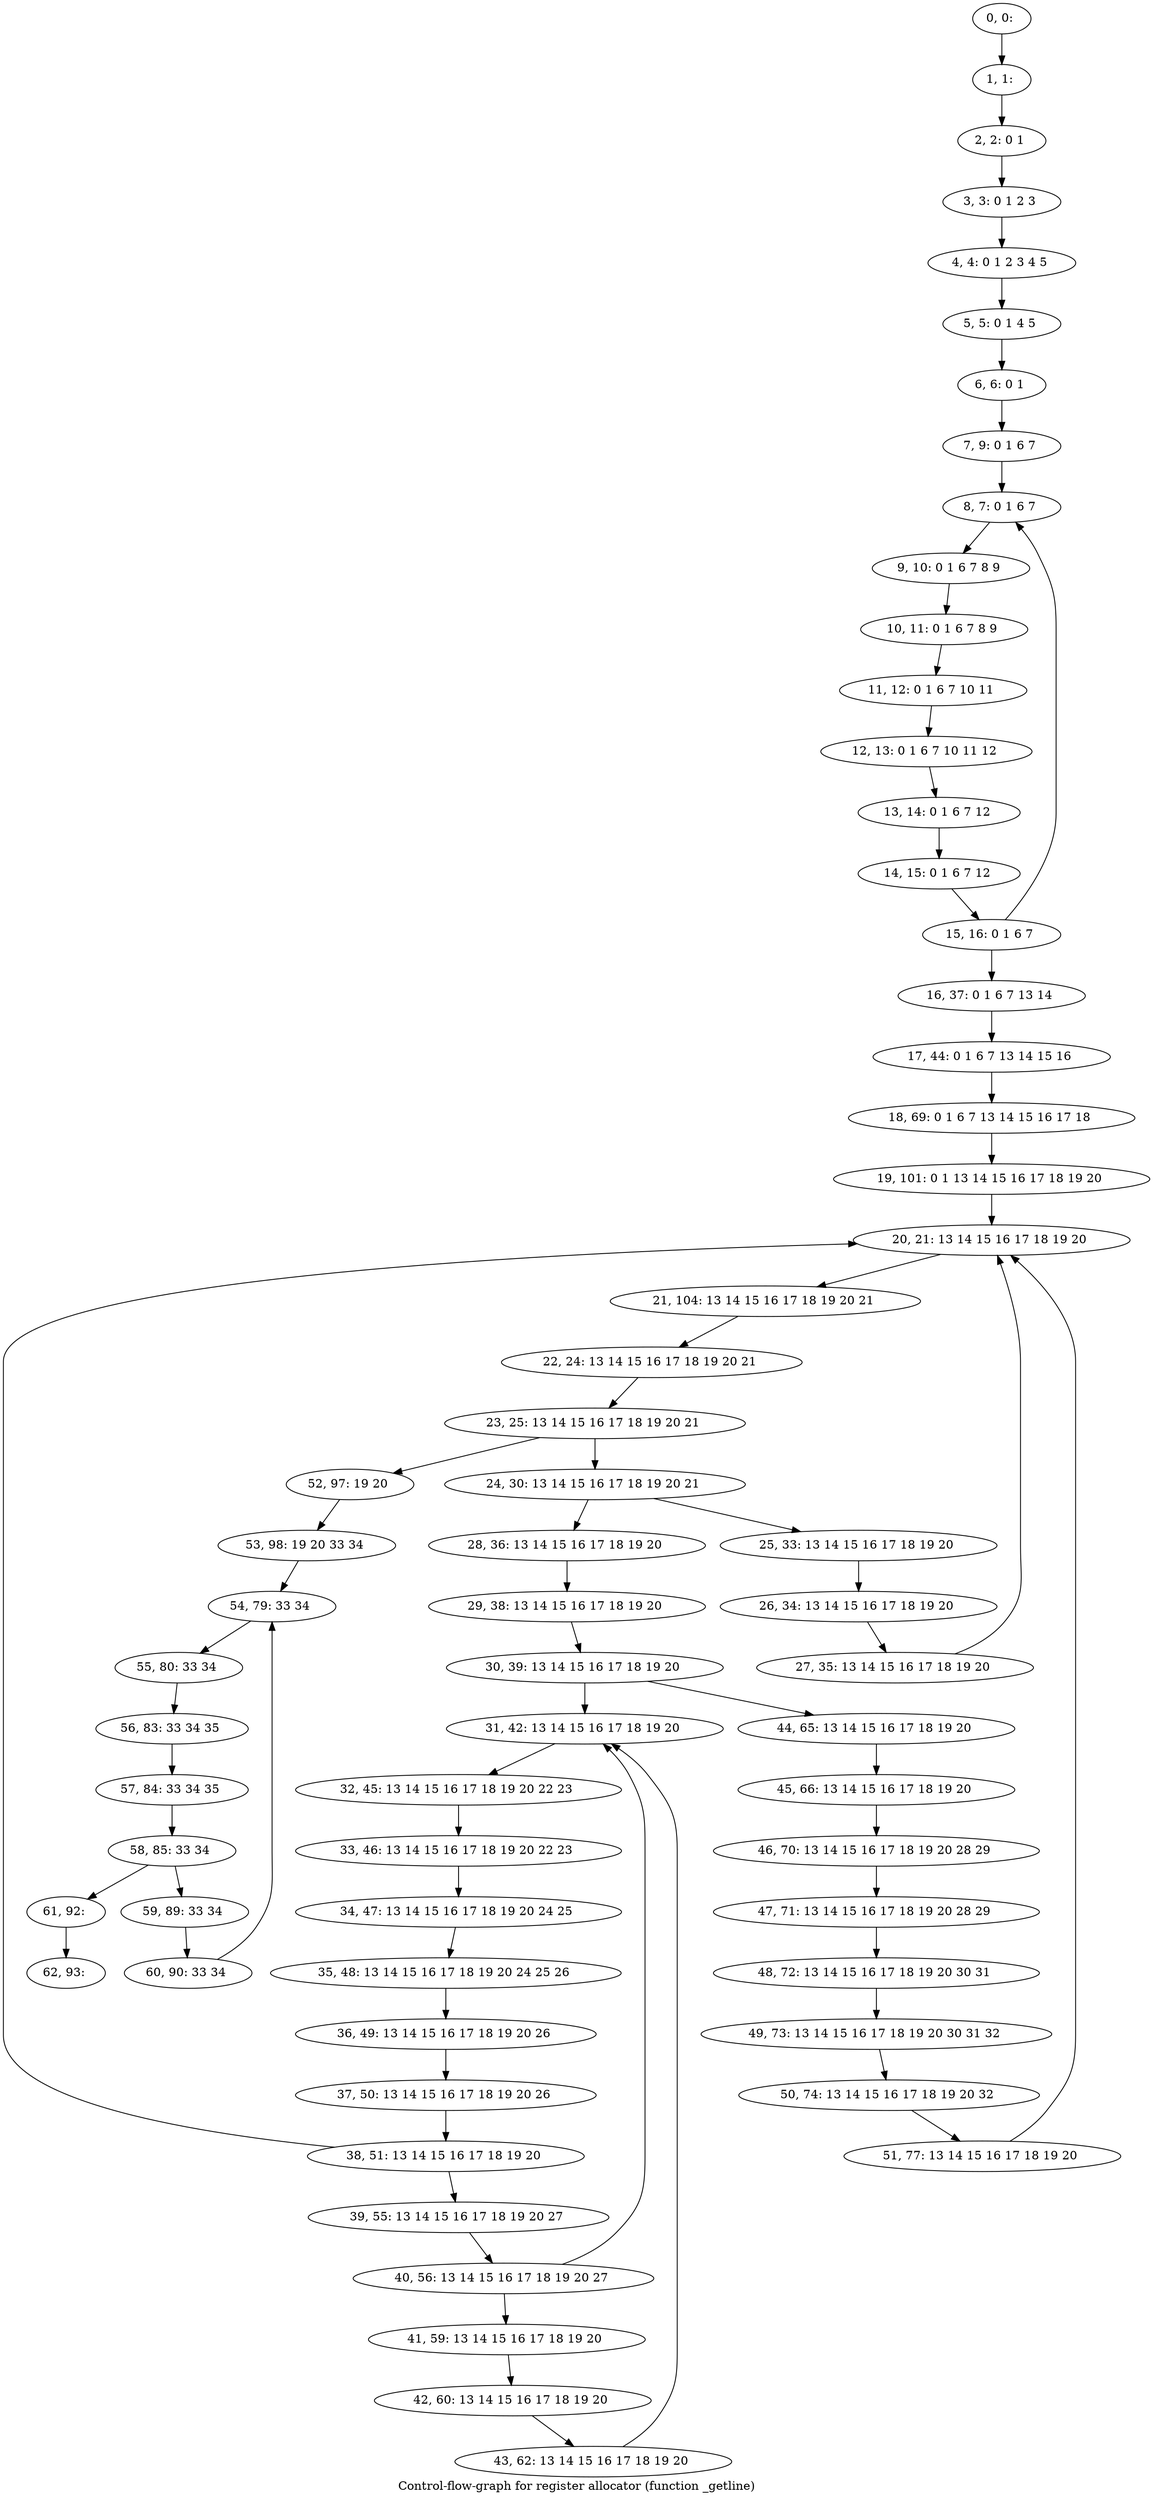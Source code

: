 digraph G {
graph [label="Control-flow-graph for register allocator (function _getline)"]
0[label="0, 0: "];
1[label="1, 1: "];
2[label="2, 2: 0 1 "];
3[label="3, 3: 0 1 2 3 "];
4[label="4, 4: 0 1 2 3 4 5 "];
5[label="5, 5: 0 1 4 5 "];
6[label="6, 6: 0 1 "];
7[label="7, 9: 0 1 6 7 "];
8[label="8, 7: 0 1 6 7 "];
9[label="9, 10: 0 1 6 7 8 9 "];
10[label="10, 11: 0 1 6 7 8 9 "];
11[label="11, 12: 0 1 6 7 10 11 "];
12[label="12, 13: 0 1 6 7 10 11 12 "];
13[label="13, 14: 0 1 6 7 12 "];
14[label="14, 15: 0 1 6 7 12 "];
15[label="15, 16: 0 1 6 7 "];
16[label="16, 37: 0 1 6 7 13 14 "];
17[label="17, 44: 0 1 6 7 13 14 15 16 "];
18[label="18, 69: 0 1 6 7 13 14 15 16 17 18 "];
19[label="19, 101: 0 1 13 14 15 16 17 18 19 20 "];
20[label="20, 21: 13 14 15 16 17 18 19 20 "];
21[label="21, 104: 13 14 15 16 17 18 19 20 21 "];
22[label="22, 24: 13 14 15 16 17 18 19 20 21 "];
23[label="23, 25: 13 14 15 16 17 18 19 20 21 "];
24[label="24, 30: 13 14 15 16 17 18 19 20 21 "];
25[label="25, 33: 13 14 15 16 17 18 19 20 "];
26[label="26, 34: 13 14 15 16 17 18 19 20 "];
27[label="27, 35: 13 14 15 16 17 18 19 20 "];
28[label="28, 36: 13 14 15 16 17 18 19 20 "];
29[label="29, 38: 13 14 15 16 17 18 19 20 "];
30[label="30, 39: 13 14 15 16 17 18 19 20 "];
31[label="31, 42: 13 14 15 16 17 18 19 20 "];
32[label="32, 45: 13 14 15 16 17 18 19 20 22 23 "];
33[label="33, 46: 13 14 15 16 17 18 19 20 22 23 "];
34[label="34, 47: 13 14 15 16 17 18 19 20 24 25 "];
35[label="35, 48: 13 14 15 16 17 18 19 20 24 25 26 "];
36[label="36, 49: 13 14 15 16 17 18 19 20 26 "];
37[label="37, 50: 13 14 15 16 17 18 19 20 26 "];
38[label="38, 51: 13 14 15 16 17 18 19 20 "];
39[label="39, 55: 13 14 15 16 17 18 19 20 27 "];
40[label="40, 56: 13 14 15 16 17 18 19 20 27 "];
41[label="41, 59: 13 14 15 16 17 18 19 20 "];
42[label="42, 60: 13 14 15 16 17 18 19 20 "];
43[label="43, 62: 13 14 15 16 17 18 19 20 "];
44[label="44, 65: 13 14 15 16 17 18 19 20 "];
45[label="45, 66: 13 14 15 16 17 18 19 20 "];
46[label="46, 70: 13 14 15 16 17 18 19 20 28 29 "];
47[label="47, 71: 13 14 15 16 17 18 19 20 28 29 "];
48[label="48, 72: 13 14 15 16 17 18 19 20 30 31 "];
49[label="49, 73: 13 14 15 16 17 18 19 20 30 31 32 "];
50[label="50, 74: 13 14 15 16 17 18 19 20 32 "];
51[label="51, 77: 13 14 15 16 17 18 19 20 "];
52[label="52, 97: 19 20 "];
53[label="53, 98: 19 20 33 34 "];
54[label="54, 79: 33 34 "];
55[label="55, 80: 33 34 "];
56[label="56, 83: 33 34 35 "];
57[label="57, 84: 33 34 35 "];
58[label="58, 85: 33 34 "];
59[label="59, 89: 33 34 "];
60[label="60, 90: 33 34 "];
61[label="61, 92: "];
62[label="62, 93: "];
0->1 ;
1->2 ;
2->3 ;
3->4 ;
4->5 ;
5->6 ;
6->7 ;
7->8 ;
8->9 ;
9->10 ;
10->11 ;
11->12 ;
12->13 ;
13->14 ;
14->15 ;
15->16 ;
15->8 ;
16->17 ;
17->18 ;
18->19 ;
19->20 ;
20->21 ;
21->22 ;
22->23 ;
23->24 ;
23->52 ;
24->25 ;
24->28 ;
25->26 ;
26->27 ;
27->20 ;
28->29 ;
29->30 ;
30->31 ;
30->44 ;
31->32 ;
32->33 ;
33->34 ;
34->35 ;
35->36 ;
36->37 ;
37->38 ;
38->39 ;
38->20 ;
39->40 ;
40->41 ;
40->31 ;
41->42 ;
42->43 ;
43->31 ;
44->45 ;
45->46 ;
46->47 ;
47->48 ;
48->49 ;
49->50 ;
50->51 ;
51->20 ;
52->53 ;
53->54 ;
54->55 ;
55->56 ;
56->57 ;
57->58 ;
58->59 ;
58->61 ;
59->60 ;
60->54 ;
61->62 ;
}
